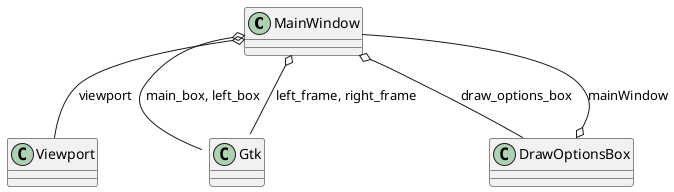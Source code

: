 
@startuml
  MainWindow o-- Viewport:   viewport
  MainWindow o-- Gtk::Box:   main_box, left_box
  MainWindow o-- Gtk::Frame: left_frame, right_frame
  MainWindow o-- DrawOptionsBox: draw_options_box
  DrawOptionsBox o-- MainWindow: mainWindow

@enduml
